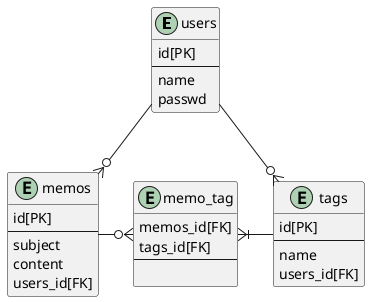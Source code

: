 @startuml

' ENTITYs
entity "users" as users {
  id[PK]
  --
  name
  passwd 
}

entity "memos" as memos {
  id[PK]
  --
  subject
  content
  users_id[FK]
}

entity "memo_tag" as memo_tag {
  memos_id[FK]
  tags_id[FK]
  --

}

entity "tags" as tags {
  id[PK]
  --
  name
  users_id[FK]
}


' RELATIONs
users --o{ memos
memos -o{ memo_tag
memo_tag }|- tags
users --o{ tags

@enduml
